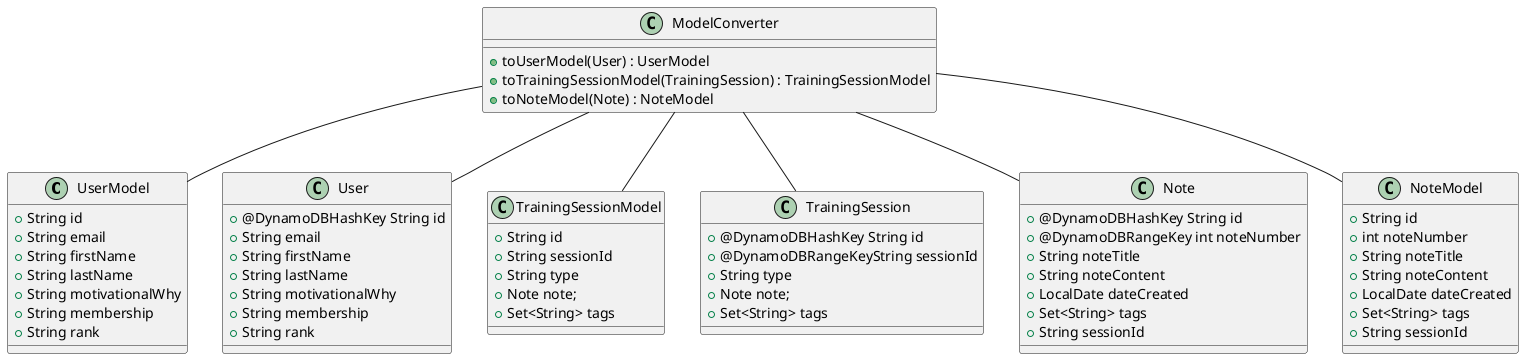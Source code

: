 @startuml
'https://plantuml.com/class-diagram

class UserModel {
+ String id
+ String email
+ String firstName
+ String lastName
+ String motivationalWhy
+ String membership
+ String rank

}

class User{
+ @DynamoDBHashKey String id
+ String email
+ String firstName
+ String lastName
+ String motivationalWhy
+ String membership
+ String rank
}

class TrainingSessionModel {
	+String id
	+String sessionId
	+String type
	+Note note;
	+Set<String> tags
}

class TrainingSession{
	+@DynamoDBHashKey String id
	+@DynamoDBRangeKeyString sessionId
	+String type
	+Note note;
	+Set<String> tags
}

ModelConverter -- User
ModelConverter -- UserModel

ModelConverter -- TrainingSession
ModelConverter -- TrainingSessionModel

ModelConverter -- Note
ModelConverter -- NoteModel


class ModelConverter {
    + toUserModel(User) : UserModel
    + toTrainingSessionModel(TrainingSession) : TrainingSessionModel
    + toNoteModel(Note) : NoteModel
}

class NoteModel {
	+String id
	+int noteNumber
	+String noteTitle
	+String noteContent
	+LocalDate dateCreated
	+Set<String> tags
	+String sessionId

}

class Note {
	+ @DynamoDBHashKey String id
	+ @DynamoDBRangeKey int noteNumber
	+String noteTitle
	+String noteContent
	+LocalDate dateCreated
	+Set<String> tags
	+String sessionId
}



newpage


class UserDao {
-DynamoDBMapper mapper
+getUser(String): User
+saveUser(User): User
+getManyUsers(String): List<User>
}
class TrainingSessionDao{
-DynamoDBMapper mapper
+getSession(String, int): TrainingSession
+saveSession(TrainingSession): TrainingSession
+getManySessions(String, String): List<TrainingSession>
}
class NoteDao{
-DynamoDBMapper mapper
+getNote(String, int): Note
+saveNote(Note) : Note
+getManyNotes(String): List<Note>
}


class LambdaActivityRunner{
+ handleRequest(AuthenticatedLambdaRequest<T> ): LambdaResponse
}

class GetTrainingSessionRequest {
-String id
-String sessionId
}

class GetTrainingSessionResponse {
- TrainingSessionModel sessionModel
}

class GetTrainingSessionActivity {
-TrainingSessionDao trainingDao
-Logger logger
+ handleRequest(GetTrainingSessionRequest): GetTrainingSessionResponse
}

class GetTrainingSessionLambda<? extends LambdaActivityRunner> {
+handleRequest(AuthenticatedLambdaRequest<GetTrainingSessionRequest>): LambdaResponse
}
GetTrainingSessionActivity *-- TrainingSessionDao
GetTrainingSessionActivity -- GetTrainingSessionResponse
GetTrainingSessionActivity -- GetTrainingSessionRequest
GetTrainingSessionLambda .. GetTrainingSessionActivity
GetTrainingSessionLambda --|> LambdaActivityRunner

newpage

class ViewManyTrainingSessionsRequest{
-String id
}
class ViewManyTrainingSessionsResponse{
-List<TrainingSessionModel> sessionModels
}
class ViewManyTrainingSessionsActivity{
-TrainingSessionDao trainingDao
-Logger logger
+ handleRequest(ViewManyTrainingSessionsRequest): ViewManyTrainingSessionsResponse
}
class ViewManyTrainingSessionsLambda<? extends LambdaActivityRunner> {
+handleRequest(AuthenticatedLambdaRequest<ViewManyTrainingSessionsRequest>): LambdaResponse
}

class CreateTrainingSessionRequest{
	-String id
	-sessionId
	-String type
	-Note note;
	-Set<String> tags
}
class CreateTrainingSessionResponse{
-TrainingSessionModel: sessionModel
+getTrainingSession(): TrainingSessionModel

}
class CreateTrainingSessionActivity{
-TrainingSessionDao trainingDao
-NoteDao noteDao
-Logger logger
+ handleRequest(CreateTrainingSessionRequest): CreateTrainingSessionResponse
}
class CreateTrainingSessionLambda<? extends LambdaActivityRunner> {
+handleRequest(AuthenticatedLambdaRequest<CreateTrainingSessionRequest>): LambdaResponse
}

class UpdateTrainingSessionRequest{
	-String id
	-sessionId
	-String type
	-Note note;
	-Set<String> tags
}

class UpdateTrainingSessionResponse{
    -TrainingSessionModel: sessionModel
    +getTrainingSession(): TrainingSessionModel
}

class UpdateTrainingSessionActivity{
    -TrainingSessionDao trainingDao
    -NoteDao noteDao
    -Logger logger
    + handleRequest(CreateTrainingSessionRequest): CreateTrainingSessionResponse
}

class UpdateTrainingSessionLambda<? extends LambdaActivityRunner> {
    +handleRequest(AuthenticatedLambdaRequest<UpdateTrainingSessionRequest>): LambdaResponse
}

class DeleteTrainingSessionRequest{
    -String id
    -String sessionId
}

class DeleteTrainingSessionResponse{
    -TrainingSessionModel sessionModel
}

class DeleteTrainingSessionActivity{
    -TrainingSessionDao trainingDao
    -Logger logger
    + handleRequest(DeleteTrainingSessionRequest): DeleteTrainingSessionResponse
}

class DeleteTrainingSessionLambda<? extends LambdaActivityRunner> {
    +handleRequest(AuthenticatedLambdaRequest<DeleteTrainingSessionRequest>): LambdaResponse
}

UpdateTrainingSessionActivity *-- TrainingSessionDao
UpdateTrainingSessionActivity *-- NotesDao
UpdateTrainingSessionLambda --|> LambdaActivityRunner
CreateTrainingSessionActivity *-- TrainingSessionDao
CreateTrainingSessionLambda --|> LambdaActivityRunner
DeleteTrainingSessionActivity *-- TrainingSessionDao
DeleteTrainingSessionLambda --|> LambdaActivityRunner
ViewManyTrainingSessionsActivity *-- TrainingSessionDao
ViewManyTrainingSessionsLambda --|> LambdaActivityRunner

UpdateTrainingSessionActivity -- UpdateTrainingSessionRequest
UpdateTrainingSessionActivity -- UpdateTrainingSessionResponse
CreateTrainingSessionActivity -- CreateTrainingSessionRequest
CreateTrainingSessionActivity -- CreateTrainingSessionResponse
DeleteTrainingSessionActivity -- DeleteTrainingSessionRequest
DeleteTrainingSessionActivity -- DeleteTrainingSessionResponse
ViewManyTrainingSessionsActivity -- ViewManyTrainingSessionsRequest
ViewManyTrainingSessionsActivity -- ViewManyTrainingSessionsResponse





class DaoModule
interface ServiceComponent


@enduml